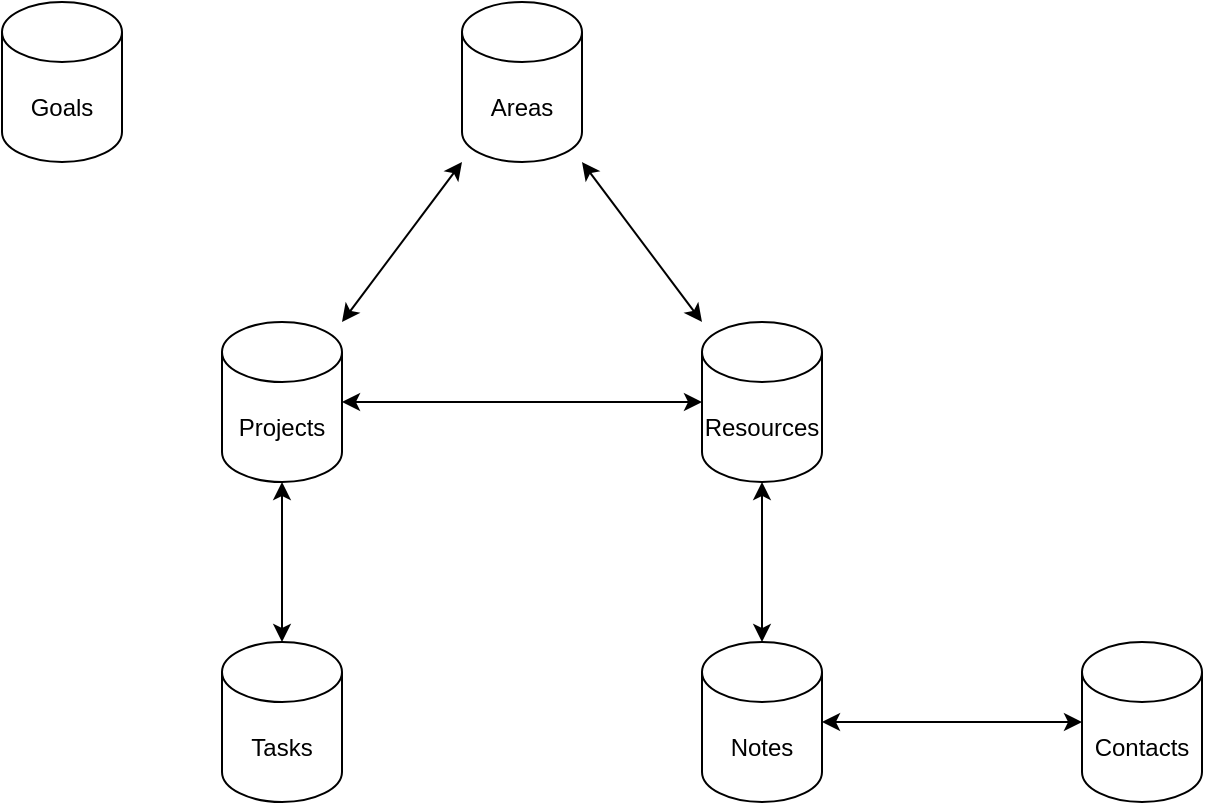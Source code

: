 <mxfile version="20.0.4" type="github">
  <diagram id="3BPSOvyjyfxISo29sSgV" name="Page-1">
    <mxGraphModel dx="860" dy="518" grid="1" gridSize="10" guides="1" tooltips="1" connect="1" arrows="1" fold="1" page="1" pageScale="1" pageWidth="850" pageHeight="1100" math="0" shadow="0">
      <root>
        <mxCell id="0" />
        <mxCell id="1" parent="0" />
        <mxCell id="nkeR54Wnjavp9a9YE_oZ-1" value="Areas" style="shape=cylinder3;whiteSpace=wrap;html=1;boundedLbl=1;backgroundOutline=1;size=15;" parent="1" vertex="1">
          <mxGeometry x="370" y="120" width="60" height="80" as="geometry" />
        </mxCell>
        <mxCell id="nkeR54Wnjavp9a9YE_oZ-2" value="Projects" style="shape=cylinder3;whiteSpace=wrap;html=1;boundedLbl=1;backgroundOutline=1;size=15;" parent="1" vertex="1">
          <mxGeometry x="250" y="280" width="60" height="80" as="geometry" />
        </mxCell>
        <mxCell id="nkeR54Wnjavp9a9YE_oZ-3" value="Tasks" style="shape=cylinder3;whiteSpace=wrap;html=1;boundedLbl=1;backgroundOutline=1;size=15;" parent="1" vertex="1">
          <mxGeometry x="250" y="440" width="60" height="80" as="geometry" />
        </mxCell>
        <mxCell id="nkeR54Wnjavp9a9YE_oZ-4" value="" style="endArrow=classic;startArrow=classic;html=1;rounded=0;" parent="1" source="nkeR54Wnjavp9a9YE_oZ-3" target="nkeR54Wnjavp9a9YE_oZ-2" edge="1">
          <mxGeometry width="50" height="50" relative="1" as="geometry">
            <mxPoint x="510" y="360" as="sourcePoint" />
            <mxPoint x="560" y="310" as="targetPoint" />
          </mxGeometry>
        </mxCell>
        <mxCell id="nkeR54Wnjavp9a9YE_oZ-5" value="" style="endArrow=classic;startArrow=classic;html=1;rounded=0;" parent="1" source="nkeR54Wnjavp9a9YE_oZ-2" target="nkeR54Wnjavp9a9YE_oZ-1" edge="1">
          <mxGeometry width="50" height="50" relative="1" as="geometry">
            <mxPoint x="440" y="310" as="sourcePoint" />
            <mxPoint x="560" y="310" as="targetPoint" />
          </mxGeometry>
        </mxCell>
        <mxCell id="nkeR54Wnjavp9a9YE_oZ-6" value="Resources" style="shape=cylinder3;whiteSpace=wrap;html=1;boundedLbl=1;backgroundOutline=1;size=15;" parent="1" vertex="1">
          <mxGeometry x="490" y="280" width="60" height="80" as="geometry" />
        </mxCell>
        <mxCell id="nkeR54Wnjavp9a9YE_oZ-7" value="" style="endArrow=classic;startArrow=classic;html=1;rounded=0;" parent="1" source="nkeR54Wnjavp9a9YE_oZ-6" target="nkeR54Wnjavp9a9YE_oZ-1" edge="1">
          <mxGeometry width="50" height="50" relative="1" as="geometry">
            <mxPoint x="510" y="360" as="sourcePoint" />
            <mxPoint x="560" y="310" as="targetPoint" />
          </mxGeometry>
        </mxCell>
        <mxCell id="nkeR54Wnjavp9a9YE_oZ-8" value="Notes" style="shape=cylinder3;whiteSpace=wrap;html=1;boundedLbl=1;backgroundOutline=1;size=15;" parent="1" vertex="1">
          <mxGeometry x="490" y="440" width="60" height="80" as="geometry" />
        </mxCell>
        <mxCell id="nkeR54Wnjavp9a9YE_oZ-9" value="" style="endArrow=classic;startArrow=classic;html=1;rounded=0;" parent="1" source="nkeR54Wnjavp9a9YE_oZ-8" target="nkeR54Wnjavp9a9YE_oZ-6" edge="1">
          <mxGeometry width="50" height="50" relative="1" as="geometry">
            <mxPoint x="570" y="320" as="sourcePoint" />
            <mxPoint x="620" y="270" as="targetPoint" />
          </mxGeometry>
        </mxCell>
        <mxCell id="nkeR54Wnjavp9a9YE_oZ-10" value="" style="endArrow=classic;startArrow=classic;html=1;rounded=0;" parent="1" source="nkeR54Wnjavp9a9YE_oZ-2" target="nkeR54Wnjavp9a9YE_oZ-6" edge="1">
          <mxGeometry width="50" height="50" relative="1" as="geometry">
            <mxPoint x="570" y="320" as="sourcePoint" />
            <mxPoint x="620" y="270" as="targetPoint" />
          </mxGeometry>
        </mxCell>
        <mxCell id="IW-b-C8ZSR9FPM1FpgnA-1" value="Contacts" style="shape=cylinder3;whiteSpace=wrap;html=1;boundedLbl=1;backgroundOutline=1;size=15;" parent="1" vertex="1">
          <mxGeometry x="680" y="440" width="60" height="80" as="geometry" />
        </mxCell>
        <mxCell id="uk2_Gd6toLowwlxuvppi-1" value="" style="endArrow=classic;startArrow=classic;html=1;rounded=0;" parent="1" source="nkeR54Wnjavp9a9YE_oZ-8" target="IW-b-C8ZSR9FPM1FpgnA-1" edge="1">
          <mxGeometry width="50" height="50" relative="1" as="geometry">
            <mxPoint x="400" y="330" as="sourcePoint" />
            <mxPoint x="450" y="280" as="targetPoint" />
          </mxGeometry>
        </mxCell>
        <mxCell id="GRuHN4-AiLulBlKrEt0T-1" value="Goals" style="shape=cylinder3;whiteSpace=wrap;html=1;boundedLbl=1;backgroundOutline=1;size=15;" vertex="1" parent="1">
          <mxGeometry x="140" y="120" width="60" height="80" as="geometry" />
        </mxCell>
      </root>
    </mxGraphModel>
  </diagram>
</mxfile>
